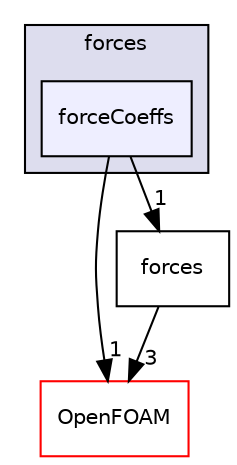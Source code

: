 digraph "src/functionObjects/forces/forceCoeffs" {
  bgcolor=transparent;
  compound=true
  node [ fontsize="10", fontname="Helvetica"];
  edge [ labelfontsize="10", labelfontname="Helvetica"];
  subgraph clusterdir_ba1ab3b9ed2422fc501bccc3fa5b3296 {
    graph [ bgcolor="#ddddee", pencolor="black", label="forces" fontname="Helvetica", fontsize="10", URL="dir_ba1ab3b9ed2422fc501bccc3fa5b3296.html"]
  dir_f5985881ece82a93d5b1c5a3ea50f345 [shape=box, label="forceCoeffs", style="filled", fillcolor="#eeeeff", pencolor="black", URL="dir_f5985881ece82a93d5b1c5a3ea50f345.html"];
  }
  dir_c5473ff19b20e6ec4dfe5c310b3778a8 [shape=box label="OpenFOAM" color="red" URL="dir_c5473ff19b20e6ec4dfe5c310b3778a8.html"];
  dir_d708f49a416a603efd0c2ccc36d38540 [shape=box label="forces" URL="dir_d708f49a416a603efd0c2ccc36d38540.html"];
  dir_d708f49a416a603efd0c2ccc36d38540->dir_c5473ff19b20e6ec4dfe5c310b3778a8 [headlabel="3", labeldistance=1.5 headhref="dir_001286_001927.html"];
  dir_f5985881ece82a93d5b1c5a3ea50f345->dir_c5473ff19b20e6ec4dfe5c310b3778a8 [headlabel="1", labeldistance=1.5 headhref="dir_001285_001927.html"];
  dir_f5985881ece82a93d5b1c5a3ea50f345->dir_d708f49a416a603efd0c2ccc36d38540 [headlabel="1", labeldistance=1.5 headhref="dir_001285_001286.html"];
}
